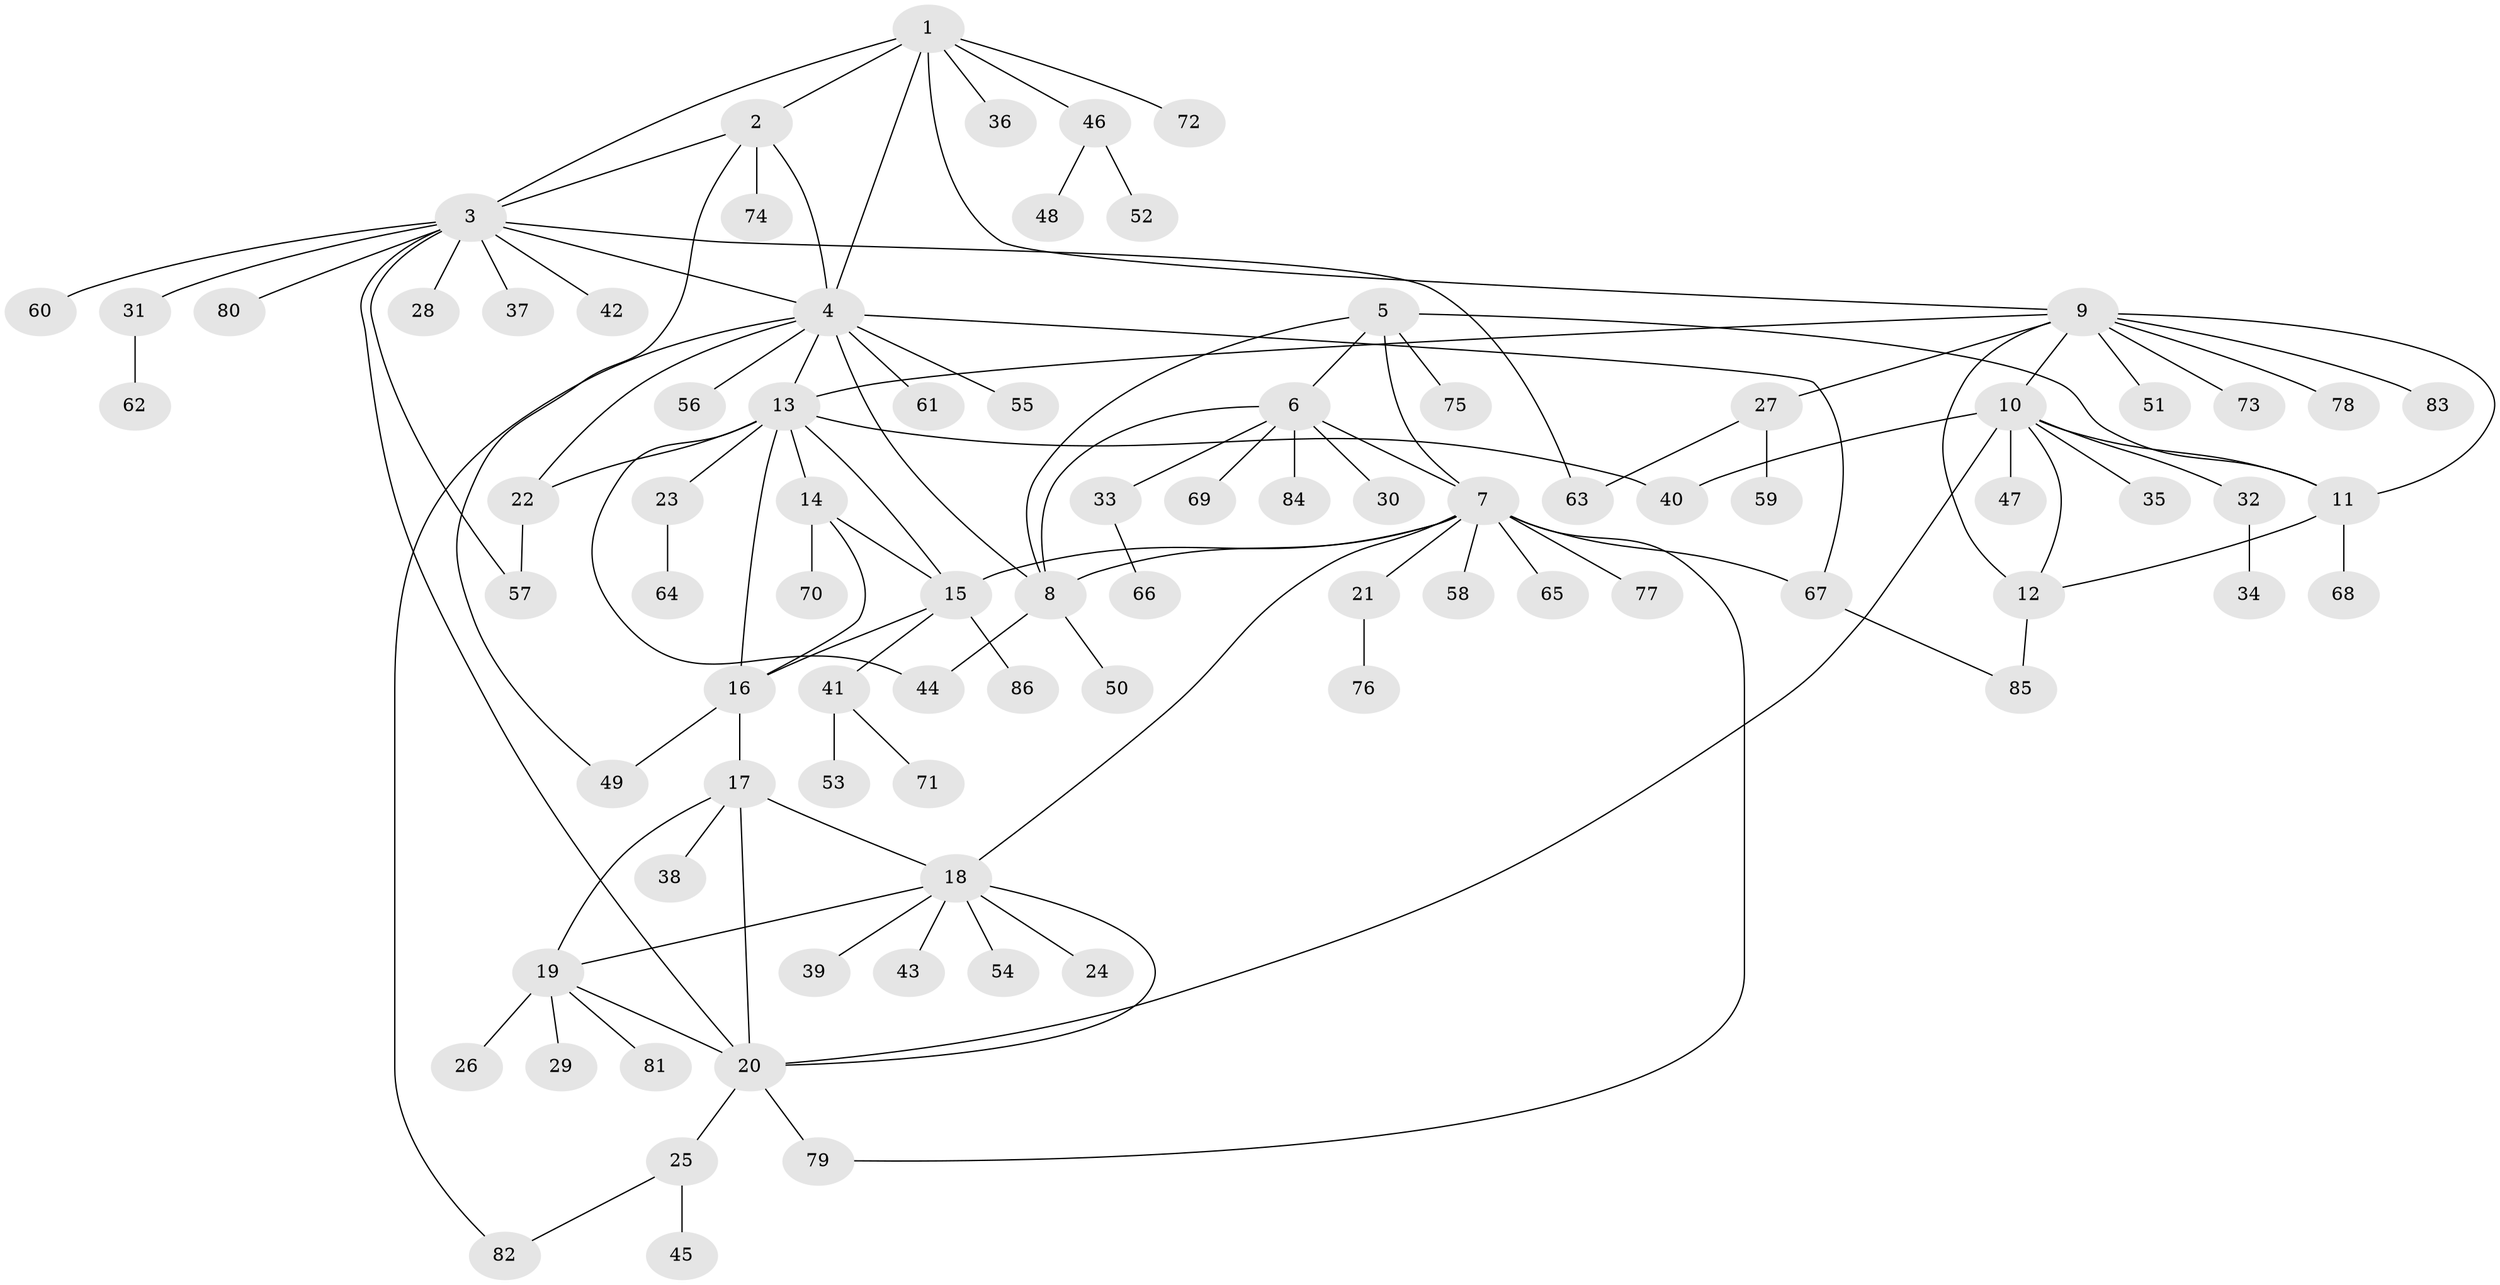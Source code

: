 // coarse degree distribution, {13: 0.015384615384615385, 3: 0.07692307692307693, 10: 0.03076923076923077, 8: 0.015384615384615385, 7: 0.03076923076923077, 15: 0.015384615384615385, 6: 0.03076923076923077, 9: 0.03076923076923077, 4: 0.015384615384615385, 5: 0.015384615384615385, 1: 0.6153846153846154, 2: 0.1076923076923077}
// Generated by graph-tools (version 1.1) at 2025/52/02/27/25 19:52:17]
// undirected, 86 vertices, 116 edges
graph export_dot {
graph [start="1"]
  node [color=gray90,style=filled];
  1;
  2;
  3;
  4;
  5;
  6;
  7;
  8;
  9;
  10;
  11;
  12;
  13;
  14;
  15;
  16;
  17;
  18;
  19;
  20;
  21;
  22;
  23;
  24;
  25;
  26;
  27;
  28;
  29;
  30;
  31;
  32;
  33;
  34;
  35;
  36;
  37;
  38;
  39;
  40;
  41;
  42;
  43;
  44;
  45;
  46;
  47;
  48;
  49;
  50;
  51;
  52;
  53;
  54;
  55;
  56;
  57;
  58;
  59;
  60;
  61;
  62;
  63;
  64;
  65;
  66;
  67;
  68;
  69;
  70;
  71;
  72;
  73;
  74;
  75;
  76;
  77;
  78;
  79;
  80;
  81;
  82;
  83;
  84;
  85;
  86;
  1 -- 2;
  1 -- 3;
  1 -- 4;
  1 -- 9;
  1 -- 36;
  1 -- 46;
  1 -- 72;
  2 -- 3;
  2 -- 4;
  2 -- 49;
  2 -- 74;
  3 -- 4;
  3 -- 20;
  3 -- 28;
  3 -- 31;
  3 -- 37;
  3 -- 42;
  3 -- 57;
  3 -- 60;
  3 -- 63;
  3 -- 80;
  4 -- 8;
  4 -- 13;
  4 -- 22;
  4 -- 55;
  4 -- 56;
  4 -- 61;
  4 -- 67;
  4 -- 82;
  5 -- 6;
  5 -- 7;
  5 -- 8;
  5 -- 11;
  5 -- 75;
  6 -- 7;
  6 -- 8;
  6 -- 30;
  6 -- 33;
  6 -- 69;
  6 -- 84;
  7 -- 8;
  7 -- 15;
  7 -- 18;
  7 -- 21;
  7 -- 58;
  7 -- 65;
  7 -- 67;
  7 -- 77;
  7 -- 79;
  8 -- 44;
  8 -- 50;
  9 -- 10;
  9 -- 11;
  9 -- 12;
  9 -- 13;
  9 -- 27;
  9 -- 51;
  9 -- 73;
  9 -- 78;
  9 -- 83;
  10 -- 11;
  10 -- 12;
  10 -- 20;
  10 -- 32;
  10 -- 35;
  10 -- 40;
  10 -- 47;
  11 -- 12;
  11 -- 68;
  12 -- 85;
  13 -- 14;
  13 -- 15;
  13 -- 16;
  13 -- 22;
  13 -- 23;
  13 -- 40;
  13 -- 44;
  14 -- 15;
  14 -- 16;
  14 -- 70;
  15 -- 16;
  15 -- 41;
  15 -- 86;
  16 -- 17;
  16 -- 49;
  17 -- 18;
  17 -- 19;
  17 -- 20;
  17 -- 38;
  18 -- 19;
  18 -- 20;
  18 -- 24;
  18 -- 39;
  18 -- 43;
  18 -- 54;
  19 -- 20;
  19 -- 26;
  19 -- 29;
  19 -- 81;
  20 -- 25;
  20 -- 79;
  21 -- 76;
  22 -- 57;
  23 -- 64;
  25 -- 45;
  25 -- 82;
  27 -- 59;
  27 -- 63;
  31 -- 62;
  32 -- 34;
  33 -- 66;
  41 -- 53;
  41 -- 71;
  46 -- 48;
  46 -- 52;
  67 -- 85;
}
